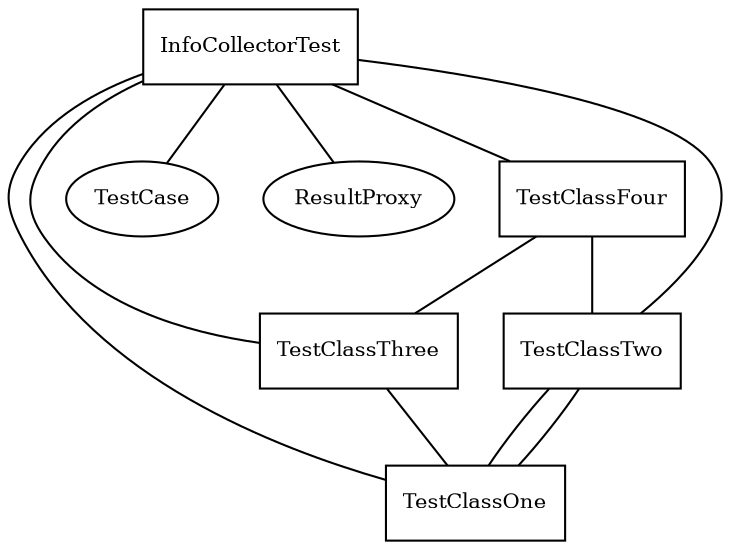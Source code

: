 graph UML {
  nodesep=0.3;
  color="black"
  bgcolor="white"
  node [fontsize=10];

    // class TestClassOne 
    TestClassOne [fillcolor="", shape="record", style="", label="TestClassOne"];

    // class TestClassThree 
    TestClassThree [fillcolor="", shape="record", style="", label="TestClassThree"];
      TestClassThree -- TestClassOne [arrowtail=odiamond];

    // class InfoCollectorTest 
    InfoCollectorTest [fillcolor="", shape="record", style="", label="InfoCollectorTest"];
      InfoCollectorTest -- TestCase [arrowhead=empty];
      InfoCollectorTest -- ResultProxy [arrowtail=odiamond];
      InfoCollectorTest -- TestClassFour [arrowtail=odiamond];
      InfoCollectorTest -- TestClassOne [arrowtail=odiamond];
      InfoCollectorTest -- TestClassThree [arrowtail=odiamond];
      InfoCollectorTest -- TestClassTwo [arrowtail=odiamond];

    // class TestClassFour 
    TestClassFour [fillcolor="", shape="record", style="", label="TestClassFour"];
      TestClassFour -- TestClassThree [arrowtail=odiamond];
      TestClassFour -- TestClassTwo [arrowtail=odiamond];

    // class TestClassTwo 
    TestClassTwo [fillcolor="", shape="record", style="", label="TestClassTwo"];
      TestClassTwo -- TestClassOne [arrowhead=empty];
      TestClassTwo -- TestClassOne [arrowtail=odiamond];


}
